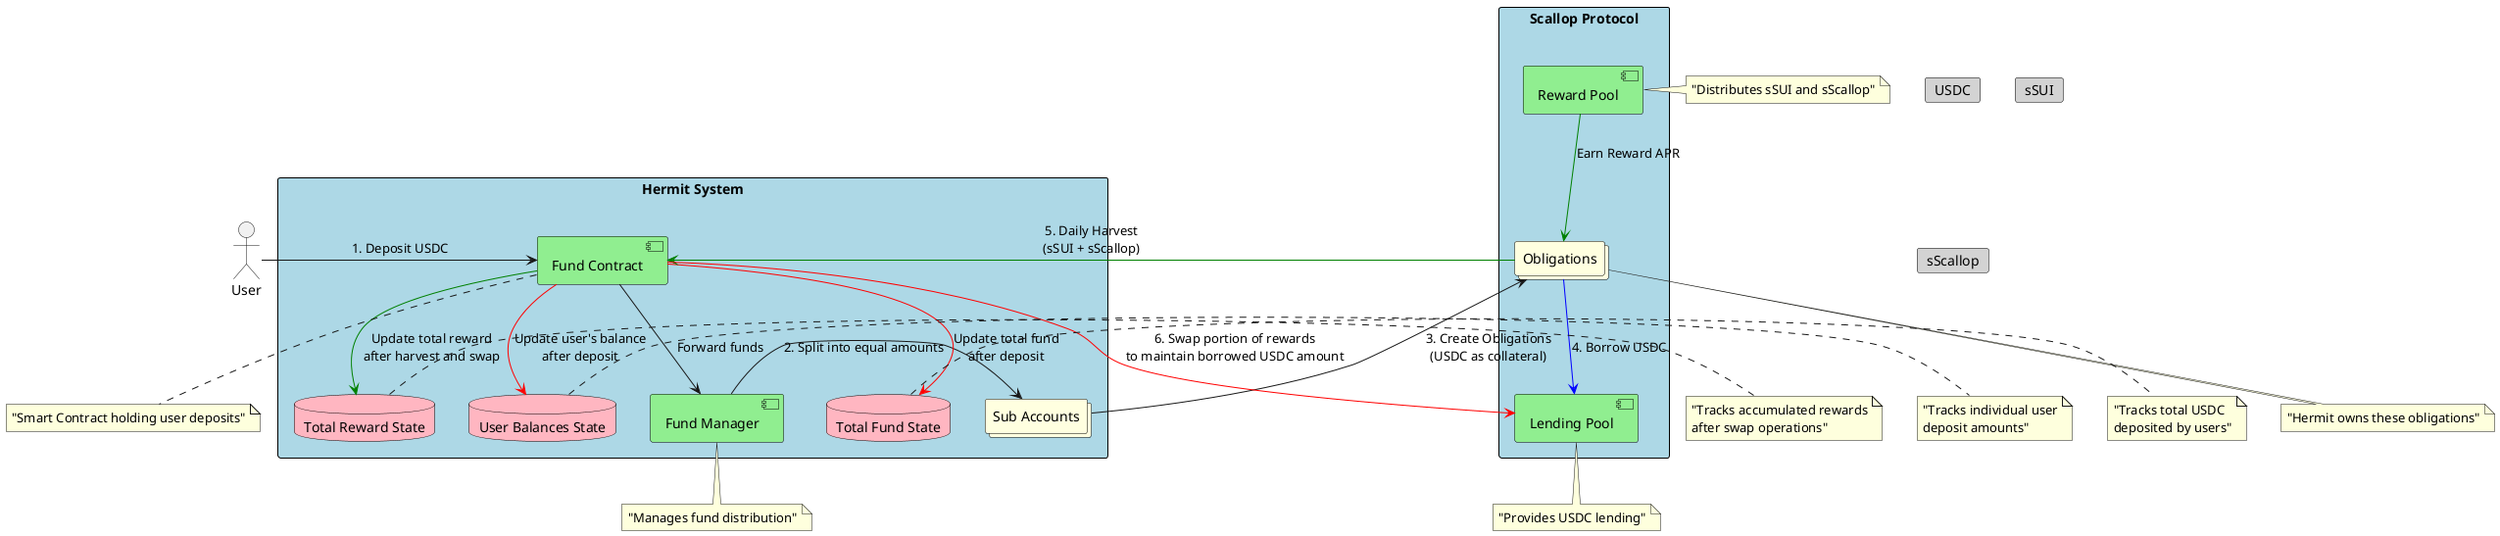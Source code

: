 @startuml Hermit System Architecture

' Define actors and components
actor "User" as user
rectangle "Hermit System" {
    component "Fund Contract" as fund
    component "Fund Manager" as fundManager
    collections "Sub Accounts" as subAccounts
    
    ' Add total states
    database "Total Fund State" as totalFund
    database "Total Reward State" as totalReward
    database "User Balances State" as userBalances
}

rectangle "Scallop Protocol" {
    collections "Obligations" as obligations
    component "Lending Pool" as lendingPool
    component "Reward Pool" as rewardPool
}

' Define tokens and rewards
card "USDC" as usdc
card "sSUI" as ssui
card "sScallop" as sscallop

' Define relationships and flows
user -right-> fund : "1. Deposit USDC"
fund -[#red]-> userBalances : "Update user's balance\nafter deposit"
fund -down-> fundManager : "Forward funds"
fundManager -right-> subAccounts : "2. Split into equal amounts"
subAccounts -right-> obligations : "3. Create Obligations\n(USDC as collateral)"

' Add total fund update after deposit
fund -[#red]-> totalFund : "Update total fund\nafter deposit"

obligations -[#blue]down-> lendingPool : "4. Borrow USDC"
rewardPool -[#green]-> obligations : "Earn Reward APR"

obligations -[#green]right-> fund : "5. Daily Harvest\n(sSUI + sScallop)"
fund -[#red]down-> lendingPool : "6. Swap portion of rewards\nto maintain borrowed USDC amount"

' Add total reward update after harvest and swap
fund -[#green]-> totalReward : "Update total reward\nafter harvest and swap"

' Add notes
note bottom of fund : "Smart Contract holding user deposits"
note bottom of fundManager : "Manages fund distribution"
note bottom of obligations : "Hermit owns these obligations"
note bottom of lendingPool : "Provides USDC lending"
note right of rewardPool : "Distributes sSUI and sScallop"
note right of totalFund : "Tracks total USDC\ndeposited by users"
note right of totalReward : "Tracks accumulated rewards\nafter swap operations"
note right of userBalances : "Tracks individual user\ndeposit amounts"

' Style
skinparam rectangle {
    BackgroundColor LightBlue
    BorderColor Black
}

skinparam component {
    BackgroundColor LightGreen
    BorderColor Black
}

skinparam collections {
    BackgroundColor LightYellow
    BorderColor Black
}

skinparam card {
    BackgroundColor LightGray
    BorderColor Black
}

skinparam database {
    BackgroundColor LightPink
    BorderColor Black
}

' Arrow colors
skinparam arrow {
    Color Black
}

@enduml
